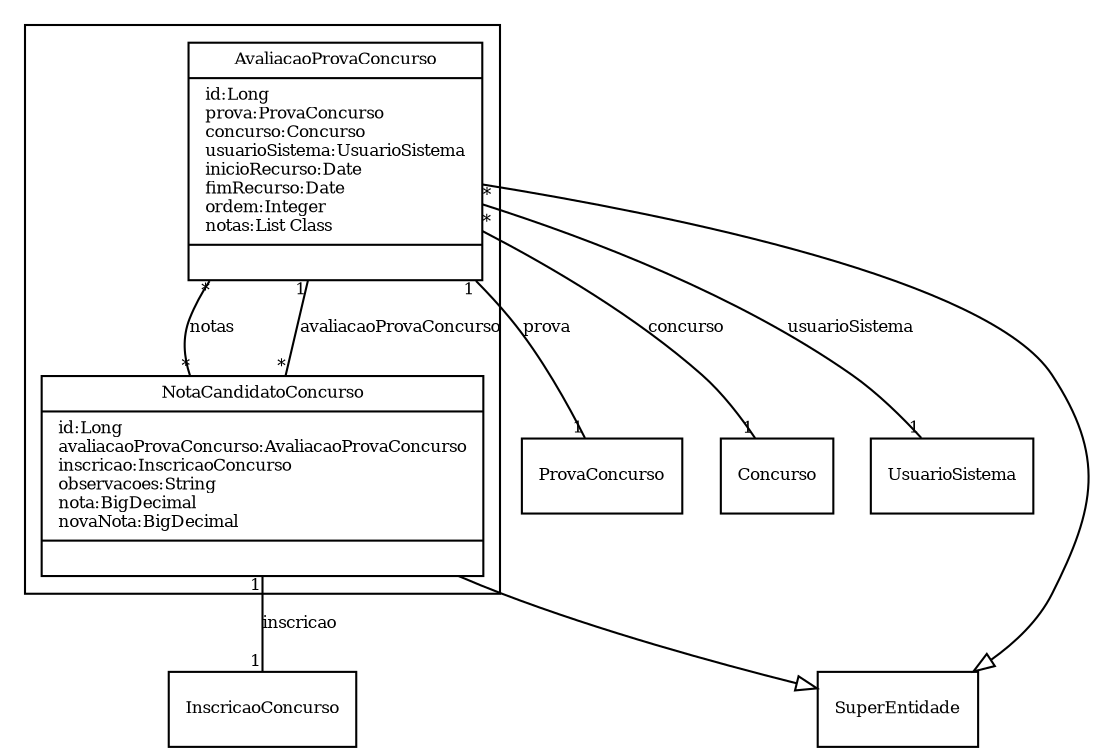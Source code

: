 digraph G{
fontname = "Times-Roman"
fontsize = 8

node [
        fontname = "Times-Roman"
        fontsize = 8
        shape = "record"
]

edge [
        fontname = "Times-Roman"
        fontsize = 8
]

subgraph clusterAVALIACAO_PROVAS
{
AvaliacaoProvaConcurso [label = "{AvaliacaoProvaConcurso|id:Long\lprova:ProvaConcurso\lconcurso:Concurso\lusuarioSistema:UsuarioSistema\linicioRecurso:Date\lfimRecurso:Date\lordem:Integer\lnotas:List Class\l|\l}"]
NotaCandidatoConcurso [label = "{NotaCandidatoConcurso|id:Long\lavaliacaoProvaConcurso:AvaliacaoProvaConcurso\linscricao:InscricaoConcurso\lobservacoes:String\lnota:BigDecimal\lnovaNota:BigDecimal\l|\l}"]
}
edge [arrowhead = "none" headlabel = "1" taillabel = "1"] AvaliacaoProvaConcurso -> ProvaConcurso [label = "prova"]
edge [arrowhead = "none" headlabel = "1" taillabel = "*"] AvaliacaoProvaConcurso -> Concurso [label = "concurso"]
edge [arrowhead = "none" headlabel = "1" taillabel = "*"] AvaliacaoProvaConcurso -> UsuarioSistema [label = "usuarioSistema"]
edge [arrowhead = "none" headlabel = "*" taillabel = "*"] AvaliacaoProvaConcurso -> NotaCandidatoConcurso [label = "notas"]
edge [ arrowhead = "empty" headlabel = "" taillabel = ""] AvaliacaoProvaConcurso -> SuperEntidade
edge [arrowhead = "none" headlabel = "1" taillabel = "*"] NotaCandidatoConcurso -> AvaliacaoProvaConcurso [label = "avaliacaoProvaConcurso"]
edge [arrowhead = "none" headlabel = "1" taillabel = "1"] NotaCandidatoConcurso -> InscricaoConcurso [label = "inscricao"]
edge [ arrowhead = "empty" headlabel = "" taillabel = ""] NotaCandidatoConcurso -> SuperEntidade
}
